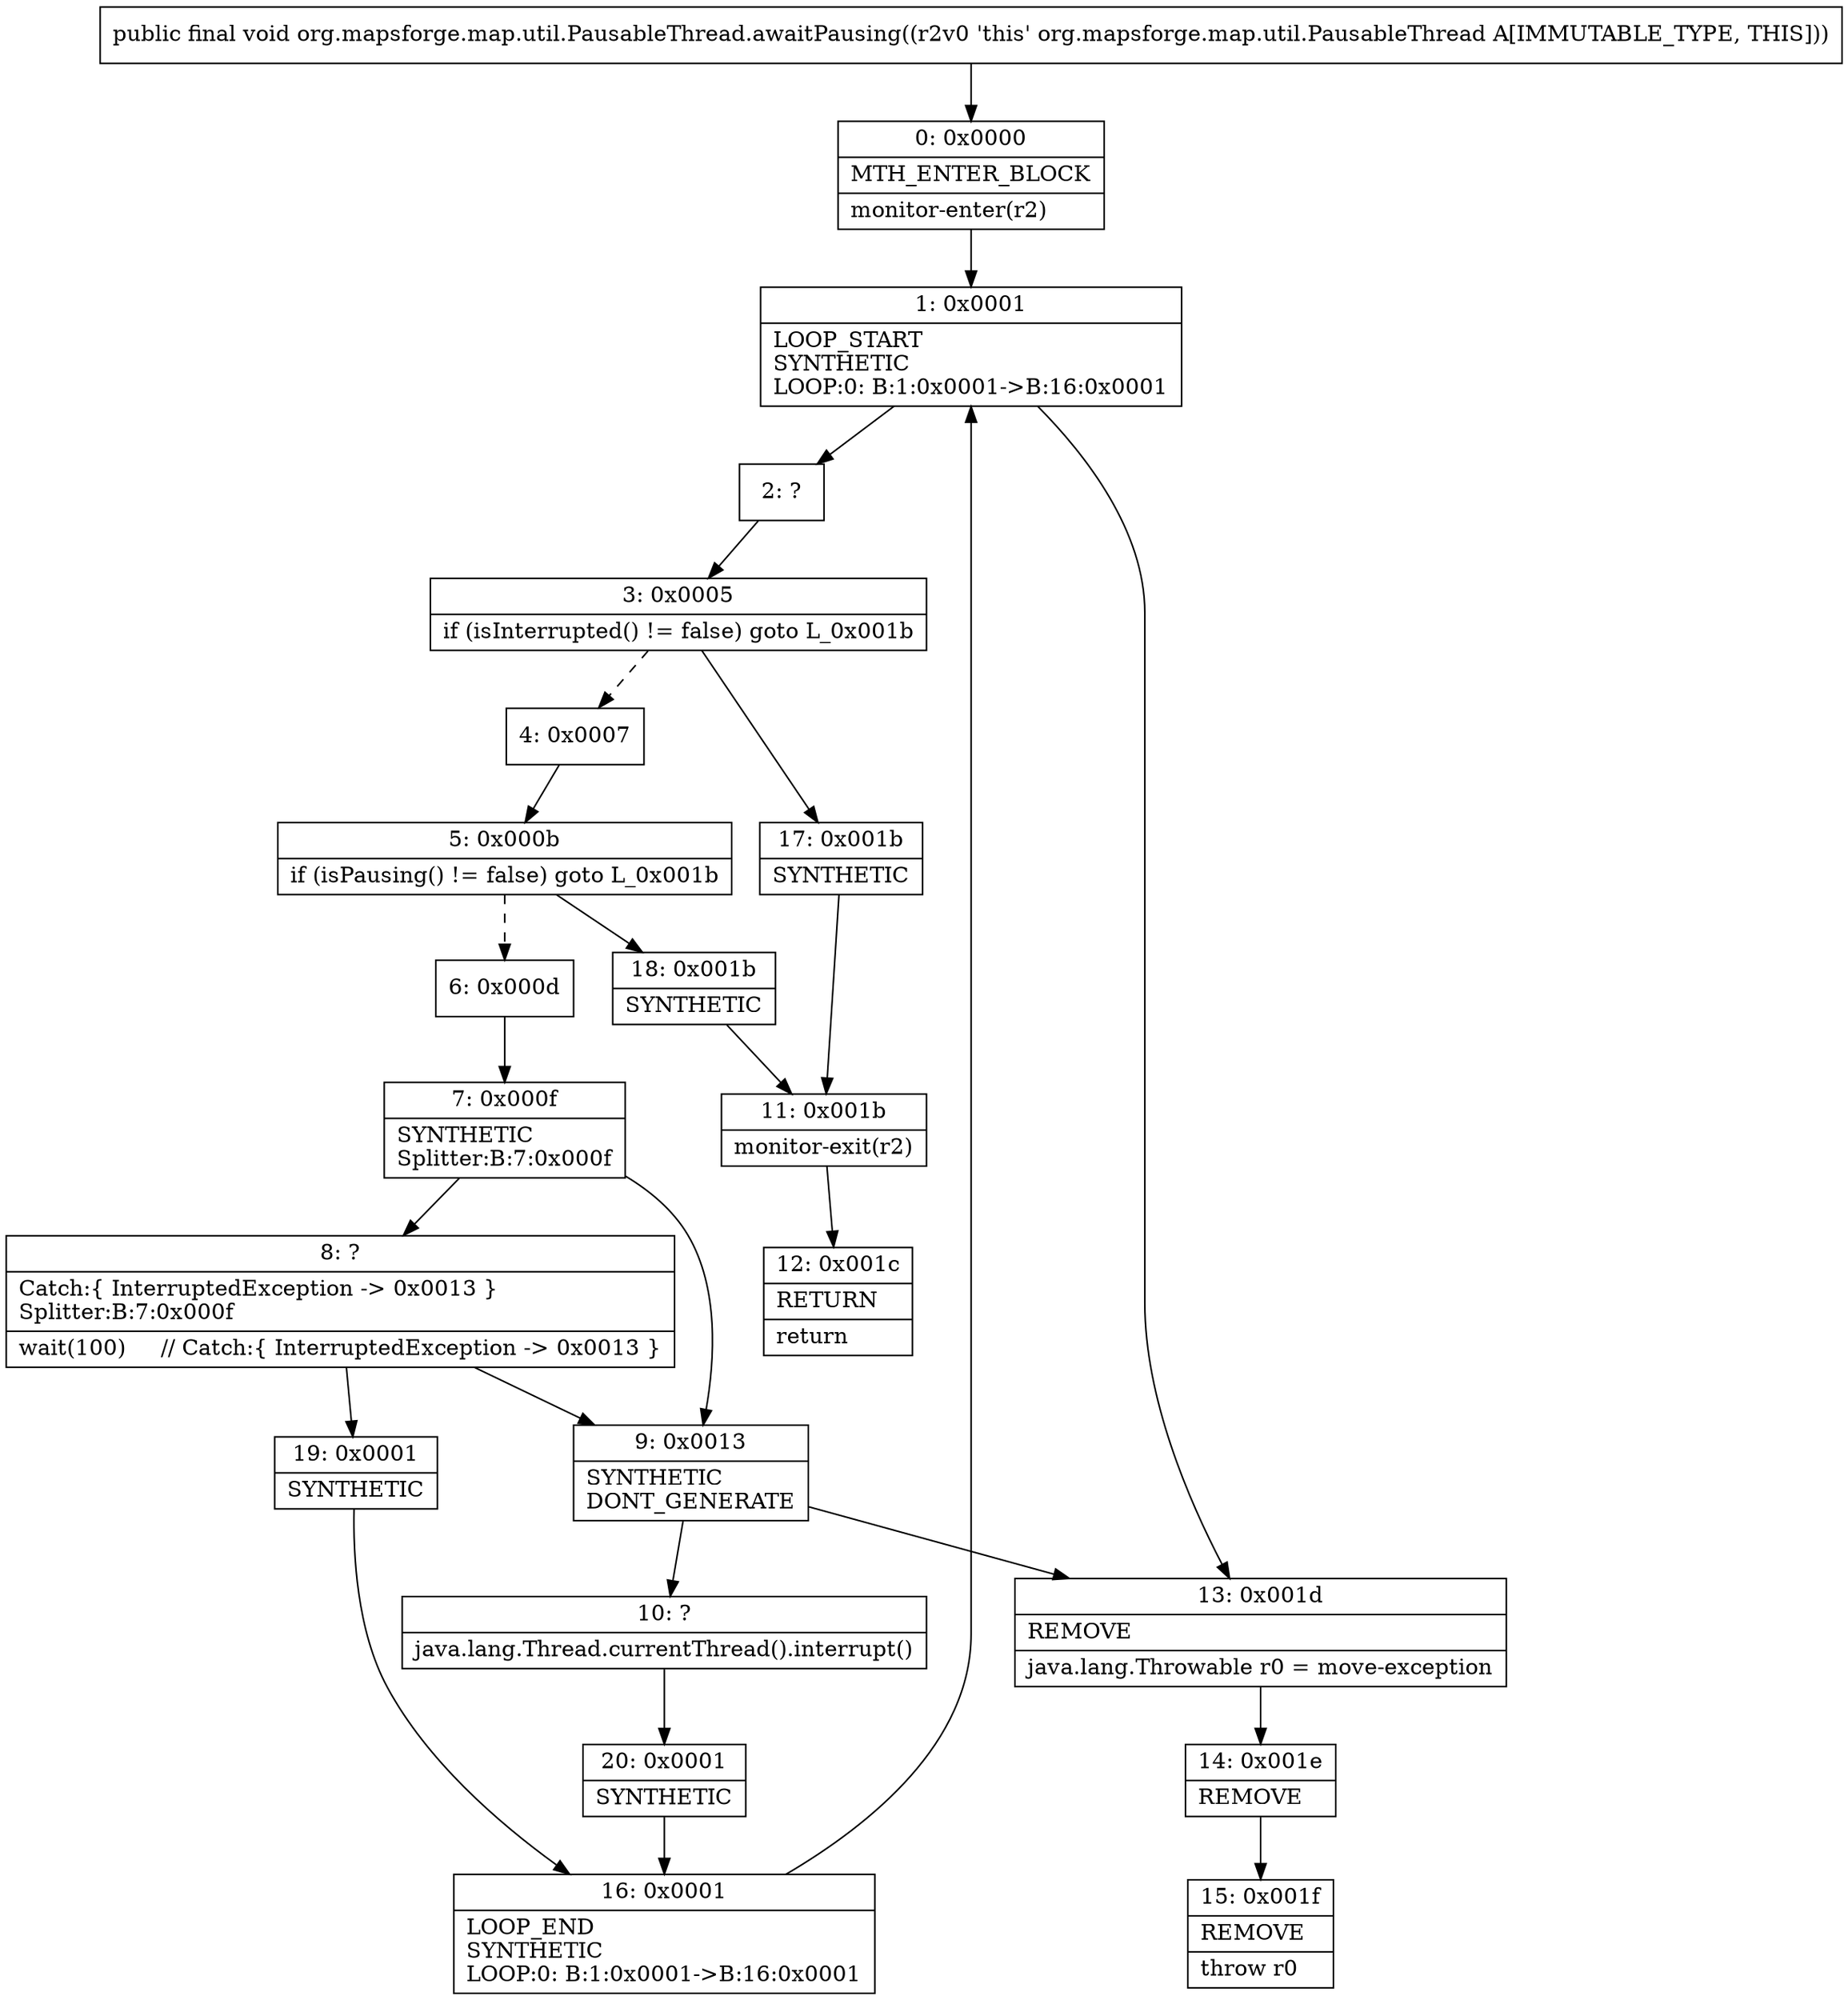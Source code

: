 digraph "CFG fororg.mapsforge.map.util.PausableThread.awaitPausing()V" {
Node_0 [shape=record,label="{0\:\ 0x0000|MTH_ENTER_BLOCK\l|monitor\-enter(r2)\l}"];
Node_1 [shape=record,label="{1\:\ 0x0001|LOOP_START\lSYNTHETIC\lLOOP:0: B:1:0x0001\-\>B:16:0x0001\l}"];
Node_2 [shape=record,label="{2\:\ ?}"];
Node_3 [shape=record,label="{3\:\ 0x0005|if (isInterrupted() != false) goto L_0x001b\l}"];
Node_4 [shape=record,label="{4\:\ 0x0007}"];
Node_5 [shape=record,label="{5\:\ 0x000b|if (isPausing() != false) goto L_0x001b\l}"];
Node_6 [shape=record,label="{6\:\ 0x000d}"];
Node_7 [shape=record,label="{7\:\ 0x000f|SYNTHETIC\lSplitter:B:7:0x000f\l}"];
Node_8 [shape=record,label="{8\:\ ?|Catch:\{ InterruptedException \-\> 0x0013 \}\lSplitter:B:7:0x000f\l|wait(100)     \/\/ Catch:\{ InterruptedException \-\> 0x0013 \}\l}"];
Node_9 [shape=record,label="{9\:\ 0x0013|SYNTHETIC\lDONT_GENERATE\l}"];
Node_10 [shape=record,label="{10\:\ ?|java.lang.Thread.currentThread().interrupt()\l}"];
Node_11 [shape=record,label="{11\:\ 0x001b|monitor\-exit(r2)\l}"];
Node_12 [shape=record,label="{12\:\ 0x001c|RETURN\l|return\l}"];
Node_13 [shape=record,label="{13\:\ 0x001d|REMOVE\l|java.lang.Throwable r0 = move\-exception\l}"];
Node_14 [shape=record,label="{14\:\ 0x001e|REMOVE\l}"];
Node_15 [shape=record,label="{15\:\ 0x001f|REMOVE\l|throw r0\l}"];
Node_16 [shape=record,label="{16\:\ 0x0001|LOOP_END\lSYNTHETIC\lLOOP:0: B:1:0x0001\-\>B:16:0x0001\l}"];
Node_17 [shape=record,label="{17\:\ 0x001b|SYNTHETIC\l}"];
Node_18 [shape=record,label="{18\:\ 0x001b|SYNTHETIC\l}"];
Node_19 [shape=record,label="{19\:\ 0x0001|SYNTHETIC\l}"];
Node_20 [shape=record,label="{20\:\ 0x0001|SYNTHETIC\l}"];
MethodNode[shape=record,label="{public final void org.mapsforge.map.util.PausableThread.awaitPausing((r2v0 'this' org.mapsforge.map.util.PausableThread A[IMMUTABLE_TYPE, THIS])) }"];
MethodNode -> Node_0;
Node_0 -> Node_1;
Node_1 -> Node_2;
Node_1 -> Node_13;
Node_2 -> Node_3;
Node_3 -> Node_4[style=dashed];
Node_3 -> Node_17;
Node_4 -> Node_5;
Node_5 -> Node_6[style=dashed];
Node_5 -> Node_18;
Node_6 -> Node_7;
Node_7 -> Node_8;
Node_7 -> Node_9;
Node_8 -> Node_9;
Node_8 -> Node_19;
Node_9 -> Node_10;
Node_9 -> Node_13;
Node_10 -> Node_20;
Node_11 -> Node_12;
Node_13 -> Node_14;
Node_14 -> Node_15;
Node_16 -> Node_1;
Node_17 -> Node_11;
Node_18 -> Node_11;
Node_19 -> Node_16;
Node_20 -> Node_16;
}

